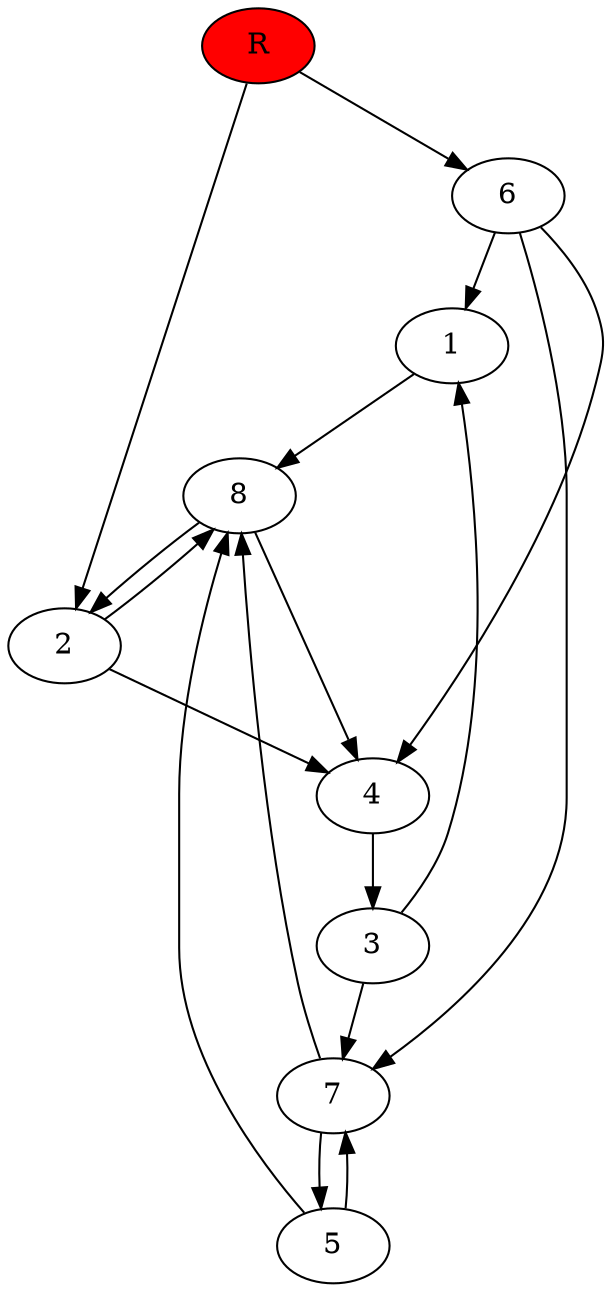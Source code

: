 digraph prb31308 {
	1
	2
	3
	4
	5
	6
	7
	8
	R [fillcolor="#ff0000" style=filled]
	1 -> 8
	2 -> 4
	2 -> 8
	3 -> 1
	3 -> 7
	4 -> 3
	5 -> 7
	5 -> 8
	6 -> 1
	6 -> 4
	6 -> 7
	7 -> 5
	7 -> 8
	8 -> 2
	8 -> 4
	R -> 2
	R -> 6
}
